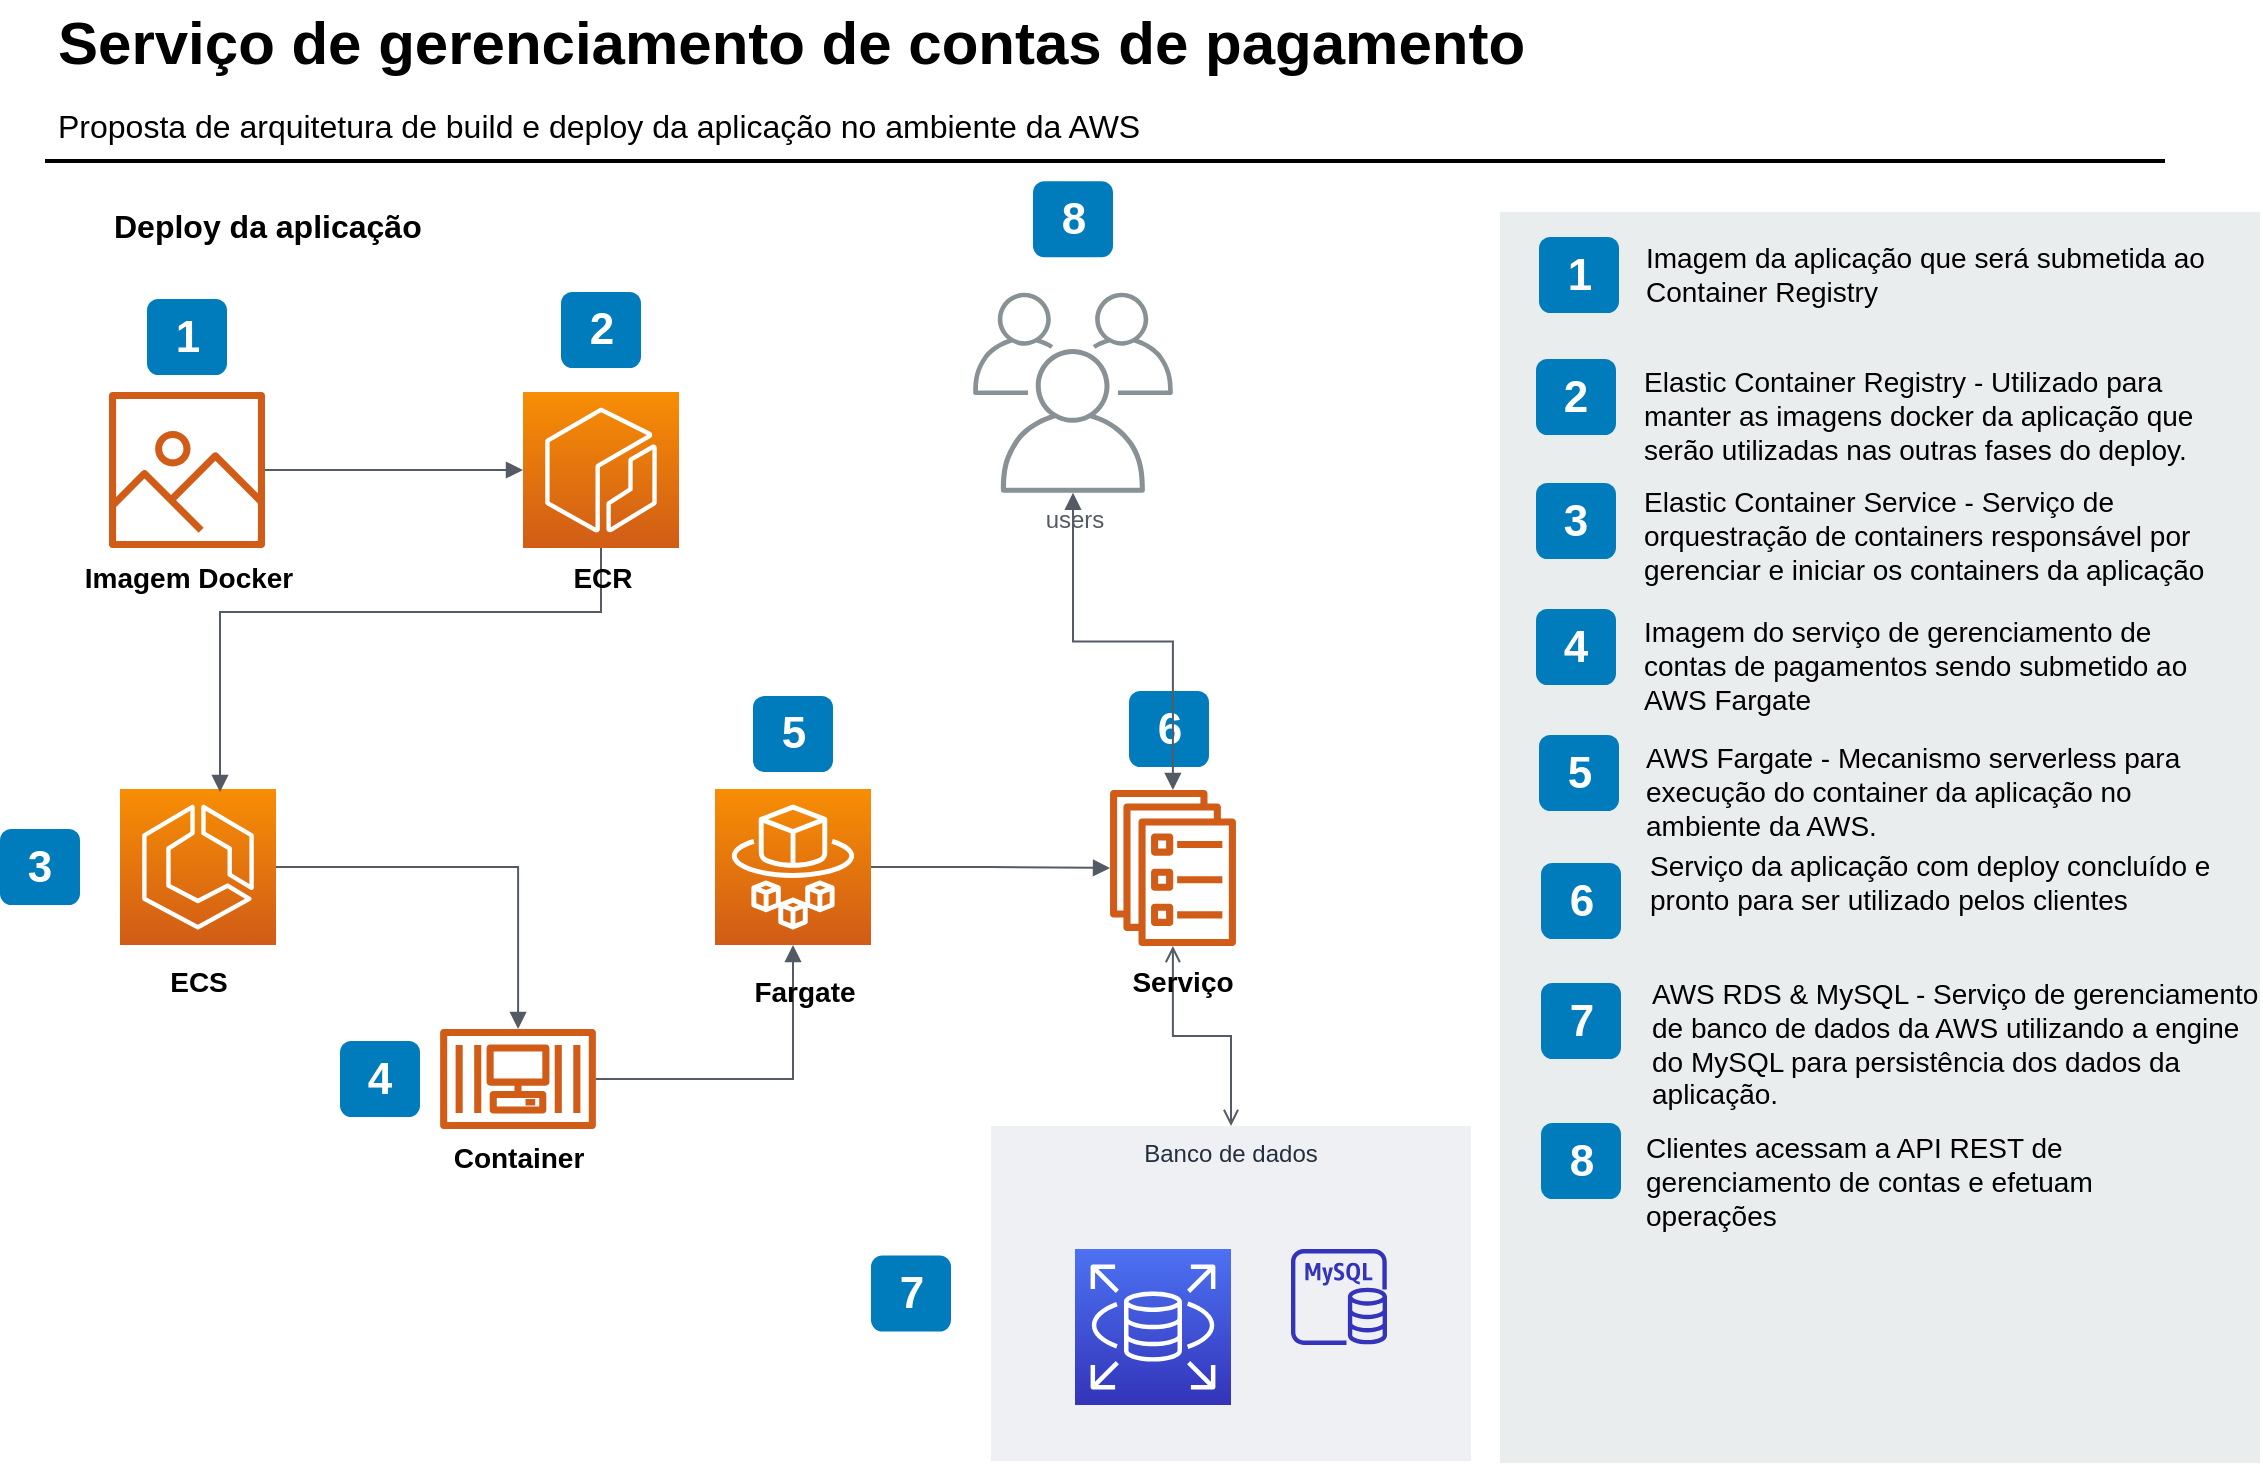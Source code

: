 <mxfile version="14.3.1" type="device"><diagram id="Ht1M8jgEwFfnCIfOTk4-" name="Page-1"><mxGraphModel dx="968" dy="560" grid="1" gridSize="10" guides="1" tooltips="1" connect="1" arrows="1" fold="1" page="1" pageScale="1" pageWidth="1169" pageHeight="827" math="0" shadow="0"><root><mxCell id="0"/><mxCell id="1" parent="0"/><mxCell id="2Yu03zqwHSIGlx7hr6OQ-11" value="Banco de dados" style="fillColor=#EFF0F3;strokeColor=none;dashed=0;verticalAlign=top;fontStyle=0;fontColor=#232F3D;" vertex="1" parent="1"><mxGeometry x="525.5" y="627" width="240" height="167.5" as="geometry"/></mxCell><mxCell id="-QjtrjUzRDEMRZ5MF8oH-9" value="1" style="rounded=1;whiteSpace=wrap;html=1;fillColor=#007CBD;strokeColor=none;fontColor=#FFFFFF;fontStyle=1;fontSize=22;" parent="1" vertex="1"><mxGeometry x="103.5" y="213.5" width="40" height="38" as="geometry"/></mxCell><mxCell id="-QjtrjUzRDEMRZ5MF8oH-27" value="2" style="rounded=1;whiteSpace=wrap;html=1;fillColor=#007CBD;strokeColor=none;fontColor=#FFFFFF;fontStyle=1;fontSize=22;" parent="1" vertex="1"><mxGeometry x="310.5" y="210.0" width="40" height="38" as="geometry"/></mxCell><mxCell id="-QjtrjUzRDEMRZ5MF8oH-28" value="3" style="rounded=1;whiteSpace=wrap;html=1;fillColor=#007CBD;strokeColor=none;fontColor=#FFFFFF;fontStyle=1;fontSize=22;" parent="1" vertex="1"><mxGeometry x="30" y="478.5" width="40" height="38" as="geometry"/></mxCell><mxCell id="-QjtrjUzRDEMRZ5MF8oH-29" value="4" style="rounded=1;whiteSpace=wrap;html=1;fillColor=#007CBD;strokeColor=none;fontColor=#FFFFFF;fontStyle=1;fontSize=22;" parent="1" vertex="1"><mxGeometry x="200" y="584.5" width="40" height="38" as="geometry"/></mxCell><mxCell id="-QjtrjUzRDEMRZ5MF8oH-30" value="5" style="rounded=1;whiteSpace=wrap;html=1;fillColor=#007CBD;strokeColor=none;fontColor=#FFFFFF;fontStyle=1;fontSize=22;" parent="1" vertex="1"><mxGeometry x="406.5" y="412" width="40" height="38" as="geometry"/></mxCell><mxCell id="-QjtrjUzRDEMRZ5MF8oH-47" value="Serviço de gerenciamento de contas de pagamento" style="text;html=1;resizable=0;points=[];autosize=1;align=left;verticalAlign=top;spacingTop=-4;fontSize=30;fontStyle=1" parent="1" vertex="1"><mxGeometry x="56.5" y="64.5" width="750" height="40" as="geometry"/></mxCell><mxCell id="-QjtrjUzRDEMRZ5MF8oH-48" value="Proposta de arquitetura de build e deploy da aplicação no ambiente da AWS" style="text;html=1;resizable=0;points=[];autosize=1;align=left;verticalAlign=top;spacingTop=-4;fontSize=16" parent="1" vertex="1"><mxGeometry x="56.5" y="114.5" width="560" height="20" as="geometry"/></mxCell><mxCell id="-QjtrjUzRDEMRZ5MF8oH-49" value="Deploy da aplicação" style="text;html=1;resizable=0;points=[];autosize=1;align=left;verticalAlign=top;spacingTop=-4;fontSize=16;fontStyle=1" parent="1" vertex="1"><mxGeometry x="84.5" y="164.5" width="170" height="20" as="geometry"/></mxCell><mxCell id="SCVMTBWpLvtzJIhz15lM-1" value="" style="line;strokeWidth=2;html=1;fontSize=14;" parent="1" vertex="1"><mxGeometry x="52.5" y="139.5" width="1060" height="10" as="geometry"/></mxCell><mxCell id="k1J5Uft5zTIaOylSxwT3-1" value="" style="rounded=0;whiteSpace=wrap;html=1;fillColor=#EAEDED;fontSize=22;fontColor=#FFFFFF;strokeColor=none;labelBackgroundColor=none;" parent="1" vertex="1"><mxGeometry x="780" y="170" width="380" height="625.5" as="geometry"/></mxCell><mxCell id="k1J5Uft5zTIaOylSxwT3-2" value="1" style="rounded=1;whiteSpace=wrap;html=1;fillColor=#007CBD;strokeColor=none;fontColor=#FFFFFF;fontStyle=1;fontSize=22;labelBackgroundColor=none;" parent="1" vertex="1"><mxGeometry x="799.5" y="182.5" width="40" height="38" as="geometry"/></mxCell><mxCell id="k1J5Uft5zTIaOylSxwT3-3" value="2" style="rounded=1;whiteSpace=wrap;html=1;fillColor=#007CBD;strokeColor=none;fontColor=#FFFFFF;fontStyle=1;fontSize=22;labelBackgroundColor=none;" parent="1" vertex="1"><mxGeometry x="798" y="243.5" width="40" height="38" as="geometry"/></mxCell><mxCell id="k1J5Uft5zTIaOylSxwT3-4" value="3" style="rounded=1;whiteSpace=wrap;html=1;fillColor=#007CBD;strokeColor=none;fontColor=#FFFFFF;fontStyle=1;fontSize=22;labelBackgroundColor=none;" parent="1" vertex="1"><mxGeometry x="798" y="305.5" width="40" height="38" as="geometry"/></mxCell><mxCell id="k1J5Uft5zTIaOylSxwT3-5" value="4" style="rounded=1;whiteSpace=wrap;html=1;fillColor=#007CBD;strokeColor=none;fontColor=#FFFFFF;fontStyle=1;fontSize=22;labelBackgroundColor=none;" parent="1" vertex="1"><mxGeometry x="798" y="368.5" width="40" height="38" as="geometry"/></mxCell><mxCell id="k1J5Uft5zTIaOylSxwT3-6" value="5" style="rounded=1;whiteSpace=wrap;html=1;fillColor=#007CBD;strokeColor=none;fontColor=#FFFFFF;fontStyle=1;fontSize=22;labelBackgroundColor=none;" parent="1" vertex="1"><mxGeometry x="799.5" y="431.5" width="40" height="38" as="geometry"/></mxCell><mxCell id="k1J5Uft5zTIaOylSxwT3-7" value="6" style="rounded=1;whiteSpace=wrap;html=1;fillColor=#007CBD;strokeColor=none;fontColor=#FFFFFF;fontStyle=1;fontSize=22;labelBackgroundColor=none;" parent="1" vertex="1"><mxGeometry x="800.5" y="495.5" width="40" height="38" as="geometry"/></mxCell><mxCell id="k1J5Uft5zTIaOylSxwT3-8" value="7" style="rounded=1;whiteSpace=wrap;html=1;fillColor=#007CBD;strokeColor=none;fontColor=#FFFFFF;fontStyle=1;fontSize=22;labelBackgroundColor=none;" parent="1" vertex="1"><mxGeometry x="800.5" y="555.5" width="40" height="38" as="geometry"/></mxCell><mxCell id="k1J5Uft5zTIaOylSxwT3-9" value="8" style="rounded=1;whiteSpace=wrap;html=1;fillColor=#007CBD;strokeColor=none;fontColor=#FFFFFF;fontStyle=1;fontSize=22;labelBackgroundColor=none;" parent="1" vertex="1"><mxGeometry x="800.5" y="625.5" width="40" height="38" as="geometry"/></mxCell><mxCell id="k1J5Uft5zTIaOylSxwT3-11" value="&lt;span&gt;Imagem da aplicação que será submetida ao Container Registry&lt;/span&gt;" style="text;html=1;align=left;verticalAlign=top;spacingTop=-4;fontSize=14;labelBackgroundColor=none;whiteSpace=wrap;" parent="1" vertex="1"><mxGeometry x="851" y="182" width="309" height="33.5" as="geometry"/></mxCell><mxCell id="k1J5Uft5zTIaOylSxwT3-12" value="&lt;span&gt;Elastic Container Registry - Utilizado para manter as imagens docker da aplicação que serão utilizadas nas outras fases do deploy.&lt;/span&gt;" style="text;html=1;align=left;verticalAlign=top;spacingTop=-4;fontSize=14;labelBackgroundColor=none;whiteSpace=wrap;" parent="1" vertex="1"><mxGeometry x="850" y="244" width="300" height="60.5" as="geometry"/></mxCell><mxCell id="k1J5Uft5zTIaOylSxwT3-13" value="&lt;span&gt;Elastic Container Service - Serviço de orquestração de containers responsável por gerenciar e iniciar os containers da aplicação&lt;/span&gt;" style="text;html=1;align=left;verticalAlign=top;spacingTop=-4;fontSize=14;labelBackgroundColor=none;whiteSpace=wrap;" parent="1" vertex="1"><mxGeometry x="850" y="304" width="310" height="51.5" as="geometry"/></mxCell><mxCell id="k1J5Uft5zTIaOylSxwT3-14" value="&lt;span&gt;Imagem do serviço de gerenciamento de contas de pagamentos sendo submetido ao AWS Fargate&lt;/span&gt;" style="text;html=1;align=left;verticalAlign=top;spacingTop=-4;fontSize=14;labelBackgroundColor=none;whiteSpace=wrap;" parent="1" vertex="1"><mxGeometry x="850" y="369" width="290" height="46.5" as="geometry"/></mxCell><mxCell id="k1J5Uft5zTIaOylSxwT3-15" value="&lt;span&gt;AWS Fargate - Mecanismo serverless para execução do container da aplicação no ambiente da AWS.&lt;/span&gt;" style="text;html=1;align=left;verticalAlign=top;spacingTop=-4;fontSize=14;labelBackgroundColor=none;whiteSpace=wrap;" parent="1" vertex="1"><mxGeometry x="851" y="432" width="289" height="53.5" as="geometry"/></mxCell><mxCell id="k1J5Uft5zTIaOylSxwT3-16" value="&lt;span&gt;Serviço da aplicação com deploy concluído e pronto para ser utilizado pelos clientes&lt;/span&gt;" style="text;html=1;align=left;verticalAlign=top;spacingTop=-4;fontSize=14;labelBackgroundColor=none;whiteSpace=wrap;" parent="1" vertex="1"><mxGeometry x="852.5" y="485.5" width="287.5" height="50" as="geometry"/></mxCell><mxCell id="k1J5Uft5zTIaOylSxwT3-17" value="AWS RDS &amp;amp; MySQL - Serviço de gerenciamento de banco de dados da AWS utilizando a engine do MySQL para persistência dos dados da aplicação." style="text;html=1;align=left;verticalAlign=top;spacingTop=-4;fontSize=14;labelBackgroundColor=none;whiteSpace=wrap;" parent="1" vertex="1"><mxGeometry x="853.5" y="549.5" width="306.5" height="66" as="geometry"/></mxCell><mxCell id="k1J5Uft5zTIaOylSxwT3-18" value="&lt;span&gt;Clientes acessam a API REST de gerenciamento de contas e efetuam operações&lt;/span&gt;" style="text;html=1;align=left;verticalAlign=top;spacingTop=-4;fontSize=14;labelBackgroundColor=none;whiteSpace=wrap;" parent="1" vertex="1"><mxGeometry x="851" y="627" width="289" height="48.5" as="geometry"/></mxCell><mxCell id="2Yu03zqwHSIGlx7hr6OQ-1" value="" style="points=[[0,0,0],[0.25,0,0],[0.5,0,0],[0.75,0,0],[1,0,0],[0,1,0],[0.25,1,0],[0.5,1,0],[0.75,1,0],[1,1,0],[0,0.25,0],[0,0.5,0],[0,0.75,0],[1,0.25,0],[1,0.5,0],[1,0.75,0]];outlineConnect=0;fontColor=#232F3E;gradientColor=#F78E04;gradientDirection=north;fillColor=#D05C17;strokeColor=#ffffff;dashed=0;verticalLabelPosition=bottom;verticalAlign=top;align=center;html=1;fontSize=12;fontStyle=0;aspect=fixed;shape=mxgraph.aws4.resourceIcon;resIcon=mxgraph.aws4.ecr;" vertex="1" parent="1"><mxGeometry x="291.5" y="260" width="78" height="78" as="geometry"/></mxCell><mxCell id="2Yu03zqwHSIGlx7hr6OQ-2" value="" style="outlineConnect=0;fontColor=#232F3E;gradientColor=none;fillColor=#D05C17;strokeColor=none;dashed=0;verticalLabelPosition=bottom;verticalAlign=top;align=center;html=1;fontSize=12;fontStyle=0;aspect=fixed;pointerEvents=1;shape=mxgraph.aws4.container_registry_image;" vertex="1" parent="1"><mxGeometry x="84.5" y="260" width="78" height="78" as="geometry"/></mxCell><mxCell id="2Yu03zqwHSIGlx7hr6OQ-3" value="" style="points=[[0,0,0],[0.25,0,0],[0.5,0,0],[0.75,0,0],[1,0,0],[0,1,0],[0.25,1,0],[0.5,1,0],[0.75,1,0],[1,1,0],[0,0.25,0],[0,0.5,0],[0,0.75,0],[1,0.25,0],[1,0.5,0],[1,0.75,0]];outlineConnect=0;fontColor=#232F3E;gradientColor=#F78E04;gradientDirection=north;fillColor=#D05C17;strokeColor=#ffffff;dashed=0;verticalLabelPosition=bottom;verticalAlign=top;align=center;html=1;fontSize=12;fontStyle=0;aspect=fixed;shape=mxgraph.aws4.resourceIcon;resIcon=mxgraph.aws4.ecs;" vertex="1" parent="1"><mxGeometry x="90" y="458.5" width="78" height="78" as="geometry"/></mxCell><mxCell id="2Yu03zqwHSIGlx7hr6OQ-4" value="" style="points=[[0,0,0],[0.25,0,0],[0.5,0,0],[0.75,0,0],[1,0,0],[0,1,0],[0.25,1,0],[0.5,1,0],[0.75,1,0],[1,1,0],[0,0.25,0],[0,0.5,0],[0,0.75,0],[1,0.25,0],[1,0.5,0],[1,0.75,0]];outlineConnect=0;fontColor=#232F3E;gradientColor=#F78E04;gradientDirection=north;fillColor=#D05C17;strokeColor=#ffffff;dashed=0;verticalLabelPosition=bottom;verticalAlign=top;align=center;html=1;fontSize=12;fontStyle=0;aspect=fixed;shape=mxgraph.aws4.resourceIcon;resIcon=mxgraph.aws4.fargate;" vertex="1" parent="1"><mxGeometry x="387.5" y="458.5" width="78" height="78" as="geometry"/></mxCell><mxCell id="2Yu03zqwHSIGlx7hr6OQ-5" value="" style="outlineConnect=0;fontColor=#232F3E;gradientColor=none;fillColor=#D05C17;strokeColor=none;dashed=0;verticalLabelPosition=bottom;verticalAlign=top;align=center;html=1;fontSize=12;fontStyle=0;aspect=fixed;pointerEvents=1;shape=mxgraph.aws4.container_3;" vertex="1" parent="1"><mxGeometry x="250" y="578.5" width="78" height="50" as="geometry"/></mxCell><mxCell id="2Yu03zqwHSIGlx7hr6OQ-6" value="" style="outlineConnect=0;fontColor=#232F3E;gradientColor=none;fillColor=#D05C17;strokeColor=none;dashed=0;verticalLabelPosition=bottom;verticalAlign=top;align=center;html=1;fontSize=12;fontStyle=0;aspect=fixed;pointerEvents=1;shape=mxgraph.aws4.ecs_service;" vertex="1" parent="1"><mxGeometry x="584.5" y="459" width="64" height="78" as="geometry"/></mxCell><mxCell id="2Yu03zqwHSIGlx7hr6OQ-7" value="" style="outlineConnect=0;fontColor=#232F3E;gradientColor=none;fillColor=#3334B9;strokeColor=none;dashed=0;verticalLabelPosition=bottom;verticalAlign=top;align=center;html=1;fontSize=12;fontStyle=0;aspect=fixed;pointerEvents=1;shape=mxgraph.aws4.rds_mysql_instance;" vertex="1" parent="1"><mxGeometry x="675.5" y="688.5" width="48" height="48" as="geometry"/></mxCell><mxCell id="2Yu03zqwHSIGlx7hr6OQ-8" value="" style="points=[[0,0,0],[0.25,0,0],[0.5,0,0],[0.75,0,0],[1,0,0],[0,1,0],[0.25,1,0],[0.5,1,0],[0.75,1,0],[1,1,0],[0,0.25,0],[0,0.5,0],[0,0.75,0],[1,0.25,0],[1,0.5,0],[1,0.75,0]];outlineConnect=0;fontColor=#232F3E;gradientColor=#4D72F3;gradientDirection=north;fillColor=#3334B9;strokeColor=#ffffff;dashed=0;verticalLabelPosition=bottom;verticalAlign=top;align=center;html=1;fontSize=12;fontStyle=0;aspect=fixed;shape=mxgraph.aws4.resourceIcon;resIcon=mxgraph.aws4.rds;" vertex="1" parent="1"><mxGeometry x="567.5" y="688.5" width="78" height="78" as="geometry"/></mxCell><mxCell id="2Yu03zqwHSIGlx7hr6OQ-9" value="6" style="rounded=1;whiteSpace=wrap;html=1;fillColor=#007CBD;strokeColor=none;fontColor=#FFFFFF;fontStyle=1;fontSize=22;" vertex="1" parent="1"><mxGeometry x="594.5" y="409.5" width="40" height="38" as="geometry"/></mxCell><mxCell id="2Yu03zqwHSIGlx7hr6OQ-10" value="7" style="rounded=1;whiteSpace=wrap;html=1;fillColor=#007CBD;strokeColor=none;fontColor=#FFFFFF;fontStyle=1;fontSize=22;" vertex="1" parent="1"><mxGeometry x="465.5" y="691.75" width="40" height="38" as="geometry"/></mxCell><mxCell id="2Yu03zqwHSIGlx7hr6OQ-12" value="" style="edgeStyle=orthogonalEdgeStyle;html=1;endArrow=block;elbow=vertical;startArrow=none;endFill=1;strokeColor=#545B64;rounded=0;entryX=0;entryY=0.5;entryDx=0;entryDy=0;entryPerimeter=0;" edge="1" parent="1" source="2Yu03zqwHSIGlx7hr6OQ-2" target="2Yu03zqwHSIGlx7hr6OQ-1"><mxGeometry width="100" relative="1" as="geometry"><mxPoint x="200" y="310" as="sourcePoint"/><mxPoint x="250" y="300" as="targetPoint"/></mxGeometry></mxCell><mxCell id="2Yu03zqwHSIGlx7hr6OQ-13" value="" style="edgeStyle=orthogonalEdgeStyle;html=1;endArrow=block;elbow=vertical;startArrow=none;endFill=1;strokeColor=#545B64;rounded=0;entryX=0.641;entryY=0.019;entryDx=0;entryDy=0;entryPerimeter=0;" edge="1" parent="1" source="2Yu03zqwHSIGlx7hr6OQ-1" target="2Yu03zqwHSIGlx7hr6OQ-3"><mxGeometry width="100" relative="1" as="geometry"><mxPoint x="240" y="400" as="sourcePoint"/><mxPoint x="331" y="410" as="targetPoint"/><Array as="points"><mxPoint x="331" y="370"/><mxPoint x="140" y="370"/></Array></mxGeometry></mxCell><mxCell id="2Yu03zqwHSIGlx7hr6OQ-14" value="" style="edgeStyle=orthogonalEdgeStyle;html=1;endArrow=block;elbow=vertical;startArrow=none;endFill=1;strokeColor=#545B64;rounded=0;" edge="1" parent="1" source="2Yu03zqwHSIGlx7hr6OQ-3" target="2Yu03zqwHSIGlx7hr6OQ-5"><mxGeometry width="100" relative="1" as="geometry"><mxPoint x="230" y="490" as="sourcePoint"/><mxPoint x="330" y="490" as="targetPoint"/></mxGeometry></mxCell><mxCell id="2Yu03zqwHSIGlx7hr6OQ-16" value="" style="edgeStyle=orthogonalEdgeStyle;html=1;endArrow=block;elbow=vertical;startArrow=none;endFill=1;strokeColor=#545B64;rounded=0;entryX=0.5;entryY=1;entryDx=0;entryDy=0;entryPerimeter=0;" edge="1" parent="1" source="2Yu03zqwHSIGlx7hr6OQ-5" target="2Yu03zqwHSIGlx7hr6OQ-4"><mxGeometry width="100" relative="1" as="geometry"><mxPoint x="370" y="600" as="sourcePoint"/><mxPoint x="470" y="600" as="targetPoint"/></mxGeometry></mxCell><mxCell id="2Yu03zqwHSIGlx7hr6OQ-17" value="" style="edgeStyle=orthogonalEdgeStyle;html=1;endArrow=block;elbow=vertical;startArrow=none;endFill=1;strokeColor=#545B64;rounded=0;exitX=1;exitY=0.5;exitDx=0;exitDy=0;exitPerimeter=0;" edge="1" parent="1" source="2Yu03zqwHSIGlx7hr6OQ-4" target="2Yu03zqwHSIGlx7hr6OQ-6"><mxGeometry width="100" relative="1" as="geometry"><mxPoint x="600" y="340" as="sourcePoint"/><mxPoint x="700" y="340" as="targetPoint"/></mxGeometry></mxCell><mxCell id="2Yu03zqwHSIGlx7hr6OQ-18" value="" style="edgeStyle=orthogonalEdgeStyle;html=1;endArrow=open;elbow=vertical;startArrow=open;startFill=0;endFill=0;strokeColor=#545B64;rounded=0;" edge="1" parent="1" source="2Yu03zqwHSIGlx7hr6OQ-6" target="2Yu03zqwHSIGlx7hr6OQ-11"><mxGeometry width="100" relative="1" as="geometry"><mxPoint x="700" y="540" as="sourcePoint"/><mxPoint x="800" y="540" as="targetPoint"/></mxGeometry></mxCell><mxCell id="2Yu03zqwHSIGlx7hr6OQ-20" value="users" style="outlineConnect=0;gradientColor=none;fontColor=#545B64;strokeColor=none;fillColor=#879196;dashed=0;verticalLabelPosition=bottom;verticalAlign=top;align=center;html=1;fontSize=12;fontStyle=0;aspect=fixed;shape=mxgraph.aws4.illustration_users;pointerEvents=1" vertex="1" parent="1"><mxGeometry x="516.5" y="210.38" width="100" height="100" as="geometry"/></mxCell><mxCell id="2Yu03zqwHSIGlx7hr6OQ-21" value="8" style="rounded=1;whiteSpace=wrap;html=1;fillColor=#007CBD;strokeColor=none;fontColor=#FFFFFF;fontStyle=1;fontSize=22;" vertex="1" parent="1"><mxGeometry x="546.5" y="154.63" width="40" height="38" as="geometry"/></mxCell><mxCell id="2Yu03zqwHSIGlx7hr6OQ-22" value="" style="edgeStyle=orthogonalEdgeStyle;html=1;endArrow=block;elbow=vertical;startArrow=block;startFill=1;endFill=1;strokeColor=#545B64;rounded=0;" edge="1" parent="1" source="2Yu03zqwHSIGlx7hr6OQ-6" target="2Yu03zqwHSIGlx7hr6OQ-20"><mxGeometry width="100" relative="1" as="geometry"><mxPoint x="700" y="420" as="sourcePoint"/><mxPoint x="800" y="420" as="targetPoint"/></mxGeometry></mxCell><mxCell id="2Yu03zqwHSIGlx7hr6OQ-24" value="&lt;font style=&quot;font-size: 14px&quot;&gt;Imagem Docker&lt;/font&gt;" style="text;strokeColor=none;fillColor=none;html=1;fontSize=24;fontStyle=1;verticalAlign=middle;align=center;" vertex="1" parent="1"><mxGeometry x="73.5" y="330" width="100" height="40" as="geometry"/></mxCell><mxCell id="2Yu03zqwHSIGlx7hr6OQ-25" value="&lt;font style=&quot;font-size: 14px&quot;&gt;ECR&lt;/font&gt;" style="text;strokeColor=none;fillColor=none;html=1;fontSize=24;fontStyle=1;verticalAlign=middle;align=center;" vertex="1" parent="1"><mxGeometry x="280.5" y="330" width="100" height="40" as="geometry"/></mxCell><mxCell id="2Yu03zqwHSIGlx7hr6OQ-26" value="&lt;font style=&quot;font-size: 14px&quot;&gt;ECS&lt;/font&gt;" style="text;strokeColor=none;fillColor=none;html=1;fontSize=24;fontStyle=1;verticalAlign=middle;align=center;" vertex="1" parent="1"><mxGeometry x="79" y="531.5" width="100" height="40" as="geometry"/></mxCell><mxCell id="2Yu03zqwHSIGlx7hr6OQ-27" value="&lt;font style=&quot;font-size: 14px&quot;&gt;Container&lt;/font&gt;" style="text;strokeColor=none;fillColor=none;html=1;fontSize=24;fontStyle=1;verticalAlign=middle;align=center;" vertex="1" parent="1"><mxGeometry x="239" y="620" width="100" height="40" as="geometry"/></mxCell><mxCell id="2Yu03zqwHSIGlx7hr6OQ-28" value="&lt;font style=&quot;font-size: 14px&quot;&gt;Fargate&lt;/font&gt;" style="text;strokeColor=none;fillColor=none;html=1;fontSize=24;fontStyle=1;verticalAlign=middle;align=center;" vertex="1" parent="1"><mxGeometry x="381.5" y="537" width="100" height="40" as="geometry"/></mxCell><mxCell id="2Yu03zqwHSIGlx7hr6OQ-29" value="&lt;font style=&quot;font-size: 14px&quot;&gt;Serviço&lt;br&gt;&lt;/font&gt;" style="text;strokeColor=none;fillColor=none;html=1;fontSize=24;fontStyle=1;verticalAlign=middle;align=center;" vertex="1" parent="1"><mxGeometry x="570.5" y="531.5" width="100" height="40" as="geometry"/></mxCell></root></mxGraphModel></diagram></mxfile>